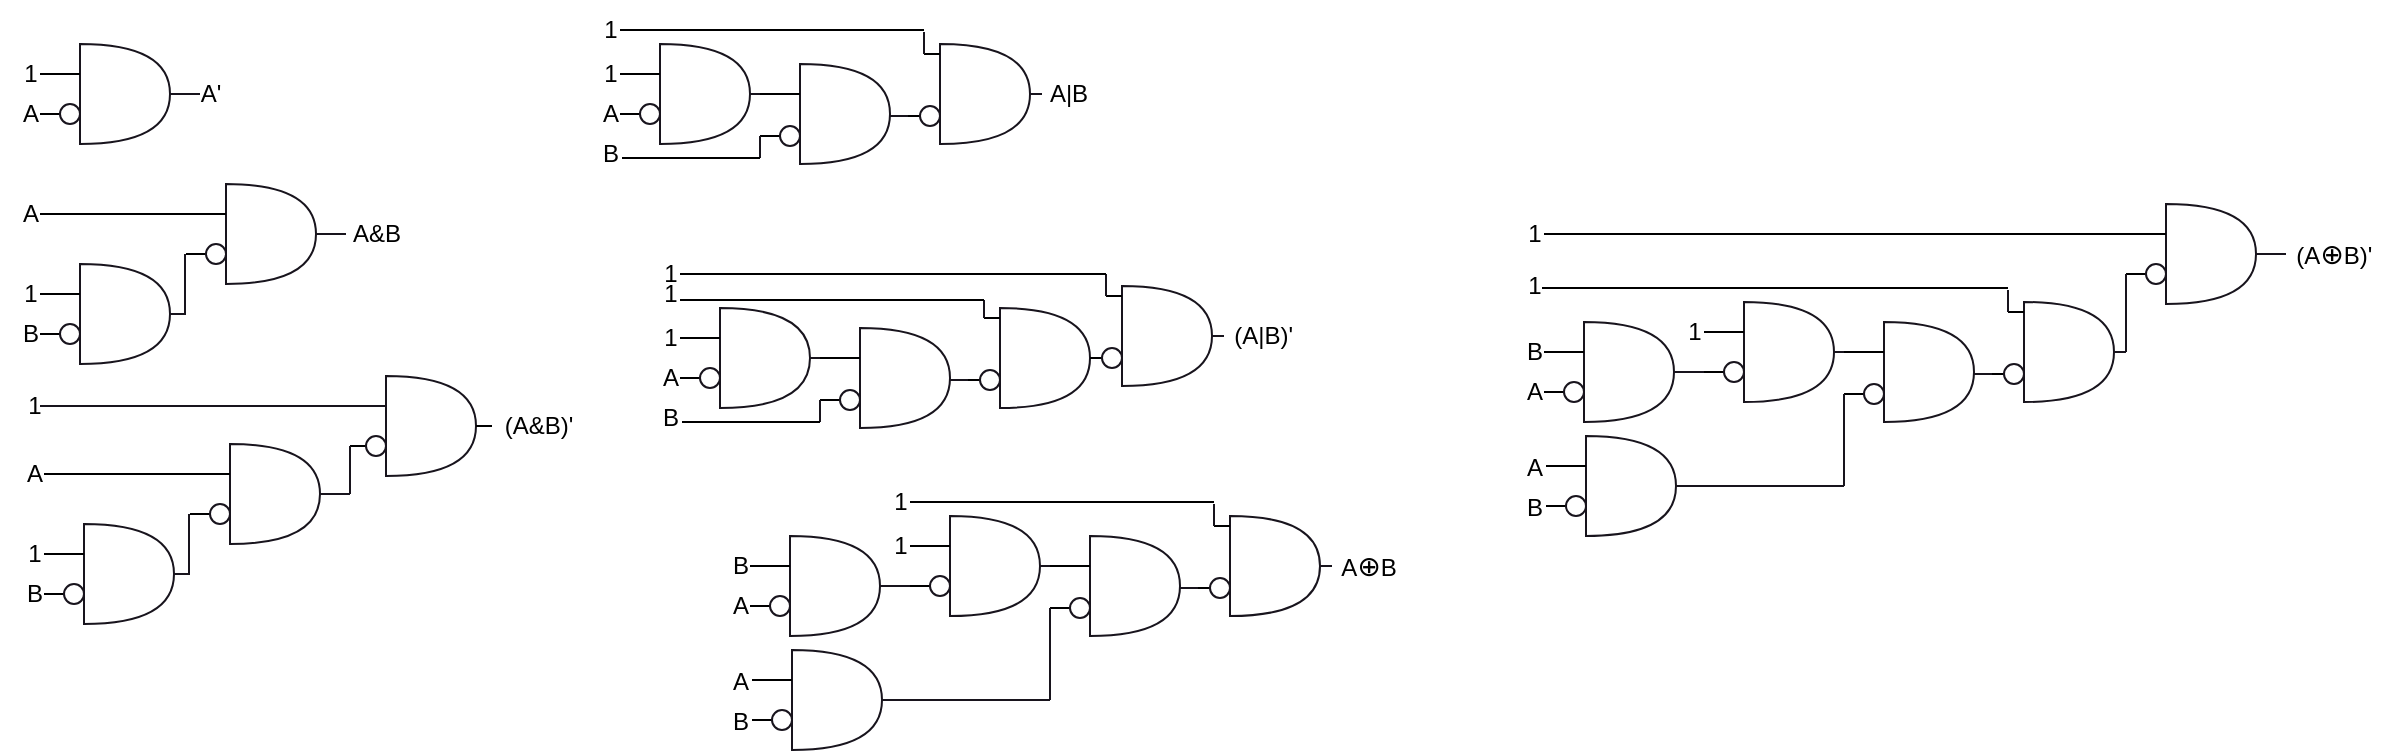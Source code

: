 <mxfile>
    <diagram id="cQ8Kx4W4zvEb0DRJ3Vg3" name="Page-1">
        <mxGraphModel dx="571" dy="501" grid="0" gridSize="10" guides="1" tooltips="1" connect="1" arrows="1" fold="1" page="0" pageScale="1" pageWidth="850" pageHeight="1100" background="#ffffff" math="0" shadow="0">
            <root>
                <mxCell id="0"/>
                <mxCell id="1" parent="0"/>
                <mxCell id="2" value="" style="shape=or;whiteSpace=wrap;html=1;fillColor=#FFFFFF;strokeColor=#18141D;" vertex="1" parent="1">
                    <mxGeometry x="10" y="-90" width="45" height="50" as="geometry"/>
                </mxCell>
                <mxCell id="3" value="" style="line;strokeWidth=1;html=1;strokeColor=#000000;" vertex="1" parent="1">
                    <mxGeometry x="-10" y="-80" width="20" height="10" as="geometry"/>
                </mxCell>
                <mxCell id="4" value="" style="line;strokeWidth=1;html=1;strokeColor=#000000;" vertex="1" parent="1">
                    <mxGeometry x="-10" y="-60" width="10" height="10" as="geometry"/>
                </mxCell>
                <mxCell id="5" value="" style="ellipse;whiteSpace=wrap;html=1;aspect=fixed;strokeColor=#18141D;strokeWidth=1;fillColor=#FFFFFF;" vertex="1" parent="1">
                    <mxGeometry y="-60" width="10" height="10" as="geometry"/>
                </mxCell>
                <mxCell id="6" value="&lt;font color=&quot;#000000&quot;&gt;1&lt;/font&gt;" style="text;html=1;align=center;verticalAlign=middle;resizable=0;points=[];autosize=1;strokeColor=none;fillColor=none;" vertex="1" parent="1">
                    <mxGeometry x="-30" y="-90" width="30" height="30" as="geometry"/>
                </mxCell>
                <mxCell id="7" value="A" style="text;html=1;align=center;verticalAlign=middle;resizable=0;points=[];autosize=1;strokeColor=none;fillColor=none;fontColor=#000000;" vertex="1" parent="1">
                    <mxGeometry x="-30" y="-70" width="30" height="30" as="geometry"/>
                </mxCell>
                <mxCell id="9" value="" style="line;strokeWidth=1;html=1;strokeColor=#18141D;fontColor=#000000;fillColor=#FFFFFF;" vertex="1" parent="1">
                    <mxGeometry x="55" y="-70" width="15" height="10" as="geometry"/>
                </mxCell>
                <mxCell id="11" value="A'" style="text;html=1;align=center;verticalAlign=middle;resizable=0;points=[];autosize=1;strokeColor=none;fillColor=none;fontColor=#000000;" vertex="1" parent="1">
                    <mxGeometry x="60" y="-80" width="30" height="30" as="geometry"/>
                </mxCell>
                <mxCell id="12" value="" style="shape=or;whiteSpace=wrap;html=1;fillColor=#FFFFFF;strokeColor=#18141D;" vertex="1" parent="1">
                    <mxGeometry x="10" y="20" width="45" height="50" as="geometry"/>
                </mxCell>
                <mxCell id="13" value="" style="line;strokeWidth=1;html=1;strokeColor=#000000;" vertex="1" parent="1">
                    <mxGeometry x="-10" y="30" width="20" height="10" as="geometry"/>
                </mxCell>
                <mxCell id="14" value="" style="line;strokeWidth=1;html=1;strokeColor=#000000;" vertex="1" parent="1">
                    <mxGeometry x="-10" y="50" width="10" height="10" as="geometry"/>
                </mxCell>
                <mxCell id="15" value="" style="ellipse;whiteSpace=wrap;html=1;aspect=fixed;strokeColor=#18141D;strokeWidth=1;fillColor=#FFFFFF;" vertex="1" parent="1">
                    <mxGeometry y="50" width="10" height="10" as="geometry"/>
                </mxCell>
                <mxCell id="16" value="&lt;font color=&quot;#000000&quot;&gt;1&lt;/font&gt;" style="text;html=1;align=center;verticalAlign=middle;resizable=0;points=[];autosize=1;strokeColor=none;fillColor=none;" vertex="1" parent="1">
                    <mxGeometry x="-30" y="20" width="30" height="30" as="geometry"/>
                </mxCell>
                <mxCell id="17" value="B" style="text;html=1;align=center;verticalAlign=middle;resizable=0;points=[];autosize=1;strokeColor=none;fillColor=none;fontColor=#000000;" vertex="1" parent="1">
                    <mxGeometry x="-30" y="40" width="30" height="30" as="geometry"/>
                </mxCell>
                <mxCell id="18" value="" style="line;strokeWidth=1;html=1;strokeColor=#18141D;fontColor=#000000;fillColor=#FFFFFF;" vertex="1" parent="1">
                    <mxGeometry x="55" y="40" width="8" height="10" as="geometry"/>
                </mxCell>
                <mxCell id="20" value="" style="shape=or;whiteSpace=wrap;html=1;fillColor=#FFFFFF;strokeColor=#18141D;" vertex="1" parent="1">
                    <mxGeometry x="83" y="-20" width="45" height="50" as="geometry"/>
                </mxCell>
                <mxCell id="21" value="" style="line;strokeWidth=1;html=1;strokeColor=#000000;" vertex="1" parent="1">
                    <mxGeometry x="-10" y="-10" width="93" height="10" as="geometry"/>
                </mxCell>
                <mxCell id="22" value="" style="line;strokeWidth=1;html=1;strokeColor=#000000;" vertex="1" parent="1">
                    <mxGeometry x="63" y="10" width="10" height="10" as="geometry"/>
                </mxCell>
                <mxCell id="23" value="" style="ellipse;whiteSpace=wrap;html=1;aspect=fixed;strokeColor=#18141D;strokeWidth=1;fillColor=#FFFFFF;" vertex="1" parent="1">
                    <mxGeometry x="73" y="10" width="10" height="10" as="geometry"/>
                </mxCell>
                <mxCell id="24" value="&lt;font color=&quot;#000000&quot;&gt;A&lt;/font&gt;" style="text;html=1;align=center;verticalAlign=middle;resizable=0;points=[];autosize=1;strokeColor=none;fillColor=none;" vertex="1" parent="1">
                    <mxGeometry x="-28" y="-18" width="26" height="26" as="geometry"/>
                </mxCell>
                <mxCell id="26" value="" style="line;strokeWidth=1;html=1;strokeColor=#18141D;fontColor=#000000;fillColor=#FFFFFF;" vertex="1" parent="1">
                    <mxGeometry x="128" width="15" height="10" as="geometry"/>
                </mxCell>
                <mxCell id="27" value="A&amp;amp;B" style="text;html=1;align=center;verticalAlign=middle;resizable=0;points=[];autosize=1;strokeColor=none;fillColor=none;fontColor=#000000;" vertex="1" parent="1">
                    <mxGeometry x="137" y="-8" width="42" height="26" as="geometry"/>
                </mxCell>
                <mxCell id="29" value="" style="line;strokeWidth=1;direction=south;html=1;strokeColor=#18141D;fontColor=#000000;fillColor=#FFFFFF;" vertex="1" parent="1">
                    <mxGeometry x="57.5" y="15" width="10" height="30" as="geometry"/>
                </mxCell>
                <mxCell id="30" value="" style="shape=or;whiteSpace=wrap;html=1;fillColor=#FFFFFF;strokeColor=#18141D;" vertex="1" parent="1">
                    <mxGeometry x="12" y="150" width="45" height="50" as="geometry"/>
                </mxCell>
                <mxCell id="31" value="" style="line;strokeWidth=1;html=1;strokeColor=#000000;" vertex="1" parent="1">
                    <mxGeometry x="-8" y="160" width="20" height="10" as="geometry"/>
                </mxCell>
                <mxCell id="32" value="" style="line;strokeWidth=1;html=1;strokeColor=#000000;" vertex="1" parent="1">
                    <mxGeometry x="-8" y="180" width="10" height="10" as="geometry"/>
                </mxCell>
                <mxCell id="33" value="" style="ellipse;whiteSpace=wrap;html=1;aspect=fixed;strokeColor=#18141D;strokeWidth=1;fillColor=#FFFFFF;" vertex="1" parent="1">
                    <mxGeometry x="2" y="180" width="10" height="10" as="geometry"/>
                </mxCell>
                <mxCell id="34" value="&lt;font color=&quot;#000000&quot;&gt;1&lt;/font&gt;" style="text;html=1;align=center;verticalAlign=middle;resizable=0;points=[];autosize=1;strokeColor=none;fillColor=none;" vertex="1" parent="1">
                    <mxGeometry x="-28" y="150" width="30" height="30" as="geometry"/>
                </mxCell>
                <mxCell id="35" value="B" style="text;html=1;align=center;verticalAlign=middle;resizable=0;points=[];autosize=1;strokeColor=none;fillColor=none;fontColor=#000000;" vertex="1" parent="1">
                    <mxGeometry x="-28" y="170" width="30" height="30" as="geometry"/>
                </mxCell>
                <mxCell id="36" value="" style="line;strokeWidth=1;html=1;strokeColor=#18141D;fontColor=#000000;fillColor=#FFFFFF;" vertex="1" parent="1">
                    <mxGeometry x="57" y="170" width="8" height="10" as="geometry"/>
                </mxCell>
                <mxCell id="37" value="" style="shape=or;whiteSpace=wrap;html=1;fillColor=#FFFFFF;strokeColor=#18141D;" vertex="1" parent="1">
                    <mxGeometry x="85" y="110" width="45" height="50" as="geometry"/>
                </mxCell>
                <mxCell id="38" value="" style="line;strokeWidth=1;html=1;strokeColor=#000000;" vertex="1" parent="1">
                    <mxGeometry x="-8" y="120" width="93" height="10" as="geometry"/>
                </mxCell>
                <mxCell id="39" value="" style="line;strokeWidth=1;html=1;strokeColor=#000000;" vertex="1" parent="1">
                    <mxGeometry x="65" y="140" width="10" height="10" as="geometry"/>
                </mxCell>
                <mxCell id="40" value="" style="ellipse;whiteSpace=wrap;html=1;aspect=fixed;strokeColor=#18141D;strokeWidth=1;fillColor=#FFFFFF;" vertex="1" parent="1">
                    <mxGeometry x="75" y="140" width="10" height="10" as="geometry"/>
                </mxCell>
                <mxCell id="41" value="&lt;font color=&quot;#000000&quot;&gt;A&lt;/font&gt;" style="text;html=1;align=center;verticalAlign=middle;resizable=0;points=[];autosize=1;strokeColor=none;fillColor=none;" vertex="1" parent="1">
                    <mxGeometry x="-26" y="112" width="26" height="26" as="geometry"/>
                </mxCell>
                <mxCell id="42" value="" style="line;strokeWidth=1;html=1;strokeColor=#18141D;fontColor=#000000;fillColor=#FFFFFF;" vertex="1" parent="1">
                    <mxGeometry x="130" y="130" width="15" height="10" as="geometry"/>
                </mxCell>
                <mxCell id="43" value="&amp;nbsp; &amp;nbsp; &amp;nbsp; (A&amp;amp;B)'" style="text;html=1;align=center;verticalAlign=middle;resizable=0;points=[];autosize=1;strokeColor=none;fillColor=none;fontColor=#000000;" vertex="1" parent="1">
                    <mxGeometry x="189" y="86" width="80" height="30" as="geometry"/>
                </mxCell>
                <mxCell id="44" value="" style="line;strokeWidth=1;direction=south;html=1;strokeColor=#18141D;fontColor=#000000;fillColor=#FFFFFF;" vertex="1" parent="1">
                    <mxGeometry x="59.5" y="145" width="10" height="30" as="geometry"/>
                </mxCell>
                <mxCell id="45" value="" style="shape=or;whiteSpace=wrap;html=1;fillColor=#FFFFFF;strokeColor=#18141D;" vertex="1" parent="1">
                    <mxGeometry x="163" y="76" width="45" height="50" as="geometry"/>
                </mxCell>
                <mxCell id="46" value="" style="line;strokeWidth=1;html=1;strokeColor=#000000;" vertex="1" parent="1">
                    <mxGeometry x="145" y="106" width="8" height="10" as="geometry"/>
                </mxCell>
                <mxCell id="48" value="" style="ellipse;whiteSpace=wrap;html=1;aspect=fixed;strokeColor=#18141D;strokeWidth=1;fillColor=#FFFFFF;" vertex="1" parent="1">
                    <mxGeometry x="153" y="106" width="10" height="10" as="geometry"/>
                </mxCell>
                <mxCell id="49" value="&lt;font color=&quot;#000000&quot;&gt;1&lt;/font&gt;" style="text;html=1;align=center;verticalAlign=middle;resizable=0;points=[];autosize=1;strokeColor=none;fillColor=none;" vertex="1" parent="1">
                    <mxGeometry x="-28" y="76" width="30" height="30" as="geometry"/>
                </mxCell>
                <mxCell id="51" value="" style="line;strokeWidth=1;html=1;strokeColor=#18141D;fontColor=#000000;fillColor=#FFFFFF;" vertex="1" parent="1">
                    <mxGeometry x="-10" y="86" width="173" height="10" as="geometry"/>
                </mxCell>
                <mxCell id="54" value="" style="line;strokeWidth=1;direction=south;html=1;strokeColor=#18141D;fontColor=#000000;fillColor=#FFFFFF;" vertex="1" parent="1">
                    <mxGeometry x="140" y="111" width="10" height="24" as="geometry"/>
                </mxCell>
                <mxCell id="58" value="" style="line;strokeWidth=1;html=1;strokeColor=#000000;" vertex="1" parent="1">
                    <mxGeometry x="208" y="96" width="8" height="10" as="geometry"/>
                </mxCell>
                <mxCell id="67" value="" style="shape=or;whiteSpace=wrap;html=1;fillColor=#FFFFFF;strokeColor=#18141D;" vertex="1" parent="1">
                    <mxGeometry x="300" y="-90" width="45" height="50" as="geometry"/>
                </mxCell>
                <mxCell id="68" value="" style="line;strokeWidth=1;html=1;strokeColor=#000000;" vertex="1" parent="1">
                    <mxGeometry x="280" y="-80" width="20" height="10" as="geometry"/>
                </mxCell>
                <mxCell id="69" value="" style="line;strokeWidth=1;html=1;strokeColor=#000000;" vertex="1" parent="1">
                    <mxGeometry x="280" y="-60" width="10" height="10" as="geometry"/>
                </mxCell>
                <mxCell id="70" value="" style="ellipse;whiteSpace=wrap;html=1;aspect=fixed;strokeColor=#18141D;strokeWidth=1;fillColor=#FFFFFF;" vertex="1" parent="1">
                    <mxGeometry x="290" y="-60" width="10" height="10" as="geometry"/>
                </mxCell>
                <mxCell id="71" value="&lt;font color=&quot;#000000&quot;&gt;1&lt;/font&gt;" style="text;html=1;align=center;verticalAlign=middle;resizable=0;points=[];autosize=1;strokeColor=none;fillColor=none;" vertex="1" parent="1">
                    <mxGeometry x="260" y="-90" width="30" height="30" as="geometry"/>
                </mxCell>
                <mxCell id="72" value="A" style="text;html=1;align=center;verticalAlign=middle;resizable=0;points=[];autosize=1;strokeColor=none;fillColor=none;fontColor=#000000;" vertex="1" parent="1">
                    <mxGeometry x="260" y="-70" width="30" height="30" as="geometry"/>
                </mxCell>
                <mxCell id="73" value="" style="line;strokeWidth=1;html=1;strokeColor=#18141D;fontColor=#000000;fillColor=#FFFFFF;" vertex="1" parent="1">
                    <mxGeometry x="345" y="-70" width="5" height="10" as="geometry"/>
                </mxCell>
                <mxCell id="75" value="" style="shape=or;whiteSpace=wrap;html=1;fillColor=#FFFFFF;strokeColor=#18141D;" vertex="1" parent="1">
                    <mxGeometry x="370" y="-80" width="45" height="50" as="geometry"/>
                </mxCell>
                <mxCell id="76" value="" style="line;strokeWidth=1;html=1;strokeColor=#000000;" vertex="1" parent="1">
                    <mxGeometry x="350" y="-70" width="20" height="10" as="geometry"/>
                </mxCell>
                <mxCell id="77" value="" style="line;strokeWidth=1;html=1;strokeColor=#000000;" vertex="1" parent="1">
                    <mxGeometry x="350" y="-49" width="10" height="10" as="geometry"/>
                </mxCell>
                <mxCell id="78" value="" style="ellipse;whiteSpace=wrap;html=1;aspect=fixed;strokeColor=#18141D;strokeWidth=1;fillColor=#FFFFFF;" vertex="1" parent="1">
                    <mxGeometry x="360" y="-49" width="10" height="10" as="geometry"/>
                </mxCell>
                <mxCell id="80" value="B" style="text;html=1;align=center;verticalAlign=middle;resizable=0;points=[];autosize=1;strokeColor=none;fillColor=none;fontColor=#000000;" vertex="1" parent="1">
                    <mxGeometry x="260" y="-50" width="30" height="30" as="geometry"/>
                </mxCell>
                <mxCell id="81" value="" style="line;strokeWidth=1;html=1;strokeColor=#18141D;fontColor=#000000;fillColor=#FFFFFF;" vertex="1" parent="1">
                    <mxGeometry x="415" y="-59" width="15" height="10" as="geometry"/>
                </mxCell>
                <mxCell id="83" value="" style="line;strokeWidth=1;direction=south;html=1;strokeColor=#18141D;fontColor=#000000;fillColor=#FFFFFF;" vertex="1" parent="1">
                    <mxGeometry x="345" y="-44" width="10" height="11" as="geometry"/>
                </mxCell>
                <mxCell id="84" value="" style="shape=or;whiteSpace=wrap;html=1;fillColor=#FFFFFF;strokeColor=#18141D;" vertex="1" parent="1">
                    <mxGeometry x="440" y="-90" width="45" height="50" as="geometry"/>
                </mxCell>
                <mxCell id="85" value="" style="line;strokeWidth=1;html=1;strokeColor=#000000;" vertex="1" parent="1">
                    <mxGeometry x="432" y="-90" width="8" height="10" as="geometry"/>
                </mxCell>
                <mxCell id="86" value="" style="line;strokeWidth=1;html=1;strokeColor=#000000;" vertex="1" parent="1">
                    <mxGeometry x="424" y="-59" width="6" height="10" as="geometry"/>
                </mxCell>
                <mxCell id="87" value="" style="ellipse;whiteSpace=wrap;html=1;aspect=fixed;strokeColor=#18141D;strokeWidth=1;fillColor=#FFFFFF;" vertex="1" parent="1">
                    <mxGeometry x="430" y="-59" width="10" height="10" as="geometry"/>
                </mxCell>
                <mxCell id="88" value="&lt;font color=&quot;#000000&quot;&gt;1&lt;/font&gt;" style="text;html=1;align=center;verticalAlign=middle;resizable=0;points=[];autosize=1;strokeColor=none;fillColor=none;" vertex="1" parent="1">
                    <mxGeometry x="260" y="-112" width="30" height="30" as="geometry"/>
                </mxCell>
                <mxCell id="92" value="" style="line;strokeWidth=1;html=1;strokeColor=#000000;" vertex="1" parent="1">
                    <mxGeometry x="281" y="-38" width="69" height="10" as="geometry"/>
                </mxCell>
                <mxCell id="96" value="" style="line;strokeWidth=1;direction=south;html=1;strokeColor=#18141D;fontColor=#000000;fillColor=#FFFFFF;" vertex="1" parent="1">
                    <mxGeometry x="427" y="-96" width="10" height="11" as="geometry"/>
                </mxCell>
                <mxCell id="97" value="" style="line;strokeWidth=1;html=1;strokeColor=#000000;" vertex="1" parent="1">
                    <mxGeometry x="280" y="-102" width="152" height="10" as="geometry"/>
                </mxCell>
                <mxCell id="98" value="" style="line;strokeWidth=1;html=1;strokeColor=#18141D;fontColor=#000000;fillColor=#FFFFFF;" vertex="1" parent="1">
                    <mxGeometry x="485" y="-70" width="6" height="10" as="geometry"/>
                </mxCell>
                <mxCell id="99" value="A|B" style="text;html=1;align=center;verticalAlign=middle;resizable=0;points=[];autosize=1;strokeColor=none;fillColor=none;fontColor=#000000;" vertex="1" parent="1">
                    <mxGeometry x="485" y="-78" width="37" height="26" as="geometry"/>
                </mxCell>
                <mxCell id="100" value="" style="shape=or;whiteSpace=wrap;html=1;fillColor=#FFFFFF;strokeColor=#18141D;" vertex="1" parent="1">
                    <mxGeometry x="330" y="42" width="45" height="50" as="geometry"/>
                </mxCell>
                <mxCell id="101" value="" style="line;strokeWidth=1;html=1;strokeColor=#000000;" vertex="1" parent="1">
                    <mxGeometry x="310" y="52" width="20" height="10" as="geometry"/>
                </mxCell>
                <mxCell id="102" value="" style="line;strokeWidth=1;html=1;strokeColor=#000000;" vertex="1" parent="1">
                    <mxGeometry x="310" y="72" width="10" height="10" as="geometry"/>
                </mxCell>
                <mxCell id="103" value="" style="ellipse;whiteSpace=wrap;html=1;aspect=fixed;strokeColor=#18141D;strokeWidth=1;fillColor=#FFFFFF;" vertex="1" parent="1">
                    <mxGeometry x="320" y="72" width="10" height="10" as="geometry"/>
                </mxCell>
                <mxCell id="104" value="&lt;font color=&quot;#000000&quot;&gt;1&lt;/font&gt;" style="text;html=1;align=center;verticalAlign=middle;resizable=0;points=[];autosize=1;strokeColor=none;fillColor=none;" vertex="1" parent="1">
                    <mxGeometry x="290" y="42" width="30" height="30" as="geometry"/>
                </mxCell>
                <mxCell id="105" value="A" style="text;html=1;align=center;verticalAlign=middle;resizable=0;points=[];autosize=1;strokeColor=none;fillColor=none;fontColor=#000000;" vertex="1" parent="1">
                    <mxGeometry x="290" y="62" width="30" height="30" as="geometry"/>
                </mxCell>
                <mxCell id="106" value="" style="line;strokeWidth=1;html=1;strokeColor=#18141D;fontColor=#000000;fillColor=#FFFFFF;" vertex="1" parent="1">
                    <mxGeometry x="375" y="62" width="5" height="10" as="geometry"/>
                </mxCell>
                <mxCell id="107" value="" style="shape=or;whiteSpace=wrap;html=1;fillColor=#FFFFFF;strokeColor=#18141D;" vertex="1" parent="1">
                    <mxGeometry x="400" y="52" width="45" height="50" as="geometry"/>
                </mxCell>
                <mxCell id="108" value="" style="line;strokeWidth=1;html=1;strokeColor=#000000;" vertex="1" parent="1">
                    <mxGeometry x="380" y="62" width="20" height="10" as="geometry"/>
                </mxCell>
                <mxCell id="109" value="" style="line;strokeWidth=1;html=1;strokeColor=#000000;" vertex="1" parent="1">
                    <mxGeometry x="380" y="83" width="10" height="10" as="geometry"/>
                </mxCell>
                <mxCell id="110" value="" style="ellipse;whiteSpace=wrap;html=1;aspect=fixed;strokeColor=#18141D;strokeWidth=1;fillColor=#FFFFFF;" vertex="1" parent="1">
                    <mxGeometry x="390" y="83" width="10" height="10" as="geometry"/>
                </mxCell>
                <mxCell id="111" value="B" style="text;html=1;align=center;verticalAlign=middle;resizable=0;points=[];autosize=1;strokeColor=none;fillColor=none;fontColor=#000000;" vertex="1" parent="1">
                    <mxGeometry x="290" y="82" width="30" height="30" as="geometry"/>
                </mxCell>
                <mxCell id="112" value="" style="line;strokeWidth=1;html=1;strokeColor=#18141D;fontColor=#000000;fillColor=#FFFFFF;" vertex="1" parent="1">
                    <mxGeometry x="445" y="73" width="15" height="10" as="geometry"/>
                </mxCell>
                <mxCell id="113" value="" style="line;strokeWidth=1;direction=south;html=1;strokeColor=#18141D;fontColor=#000000;fillColor=#FFFFFF;" vertex="1" parent="1">
                    <mxGeometry x="375" y="88" width="10" height="11" as="geometry"/>
                </mxCell>
                <mxCell id="114" value="" style="shape=or;whiteSpace=wrap;html=1;fillColor=#FFFFFF;strokeColor=#18141D;" vertex="1" parent="1">
                    <mxGeometry x="470" y="42" width="45" height="50" as="geometry"/>
                </mxCell>
                <mxCell id="115" value="" style="line;strokeWidth=1;html=1;strokeColor=#000000;" vertex="1" parent="1">
                    <mxGeometry x="462" y="42" width="8" height="10" as="geometry"/>
                </mxCell>
                <mxCell id="116" value="" style="line;strokeWidth=1;html=1;strokeColor=#000000;" vertex="1" parent="1">
                    <mxGeometry x="454" y="73" width="6" height="10" as="geometry"/>
                </mxCell>
                <mxCell id="117" value="" style="ellipse;whiteSpace=wrap;html=1;aspect=fixed;strokeColor=#18141D;strokeWidth=1;fillColor=#FFFFFF;" vertex="1" parent="1">
                    <mxGeometry x="460" y="73" width="10" height="10" as="geometry"/>
                </mxCell>
                <mxCell id="118" value="&lt;font color=&quot;#000000&quot;&gt;1&lt;/font&gt;" style="text;html=1;align=center;verticalAlign=middle;resizable=0;points=[];autosize=1;strokeColor=none;fillColor=none;" vertex="1" parent="1">
                    <mxGeometry x="290" y="20" width="30" height="30" as="geometry"/>
                </mxCell>
                <mxCell id="119" value="" style="line;strokeWidth=1;html=1;strokeColor=#000000;" vertex="1" parent="1">
                    <mxGeometry x="311" y="94" width="69" height="10" as="geometry"/>
                </mxCell>
                <mxCell id="120" value="" style="line;strokeWidth=1;direction=south;html=1;strokeColor=#18141D;fontColor=#000000;fillColor=#FFFFFF;" vertex="1" parent="1">
                    <mxGeometry x="457" y="38" width="10" height="9" as="geometry"/>
                </mxCell>
                <mxCell id="121" value="" style="line;strokeWidth=1;html=1;strokeColor=#000000;" vertex="1" parent="1">
                    <mxGeometry x="310" y="33" width="152" height="10" as="geometry"/>
                </mxCell>
                <mxCell id="122" value="" style="line;strokeWidth=1;html=1;strokeColor=#18141D;fontColor=#000000;fillColor=#FFFFFF;" vertex="1" parent="1">
                    <mxGeometry x="515" y="62" width="6" height="10" as="geometry"/>
                </mxCell>
                <mxCell id="124" value="" style="shape=or;whiteSpace=wrap;html=1;fillColor=#FFFFFF;strokeColor=#18141D;" vertex="1" parent="1">
                    <mxGeometry x="531" y="31" width="45" height="50" as="geometry"/>
                </mxCell>
                <mxCell id="125" value="" style="line;strokeWidth=1;html=1;strokeColor=#000000;" vertex="1" parent="1">
                    <mxGeometry x="523" y="31" width="8" height="10" as="geometry"/>
                </mxCell>
                <mxCell id="126" value="" style="line;strokeWidth=1;html=1;strokeColor=#000000;" vertex="1" parent="1">
                    <mxGeometry x="515" y="62" width="6" height="10" as="geometry"/>
                </mxCell>
                <mxCell id="127" value="" style="ellipse;whiteSpace=wrap;html=1;aspect=fixed;strokeColor=#18141D;strokeWidth=1;fillColor=#FFFFFF;" vertex="1" parent="1">
                    <mxGeometry x="521" y="62" width="10" height="10" as="geometry"/>
                </mxCell>
                <mxCell id="128" value="" style="line;strokeWidth=1;direction=south;html=1;strokeColor=#18141D;fontColor=#000000;fillColor=#FFFFFF;" vertex="1" parent="1">
                    <mxGeometry x="518" y="25" width="10" height="11" as="geometry"/>
                </mxCell>
                <mxCell id="129" value="" style="line;strokeWidth=1;html=1;strokeColor=#18141D;fontColor=#000000;fillColor=#FFFFFF;" vertex="1" parent="1">
                    <mxGeometry x="576" y="51" width="6" height="10" as="geometry"/>
                </mxCell>
                <mxCell id="130" value="" style="line;strokeWidth=1;html=1;strokeColor=#000000;" vertex="1" parent="1">
                    <mxGeometry x="310" y="20" width="213" height="10" as="geometry"/>
                </mxCell>
                <mxCell id="131" value="&lt;font color=&quot;#000000&quot;&gt;1&lt;/font&gt;" style="text;html=1;align=center;verticalAlign=middle;resizable=0;points=[];autosize=1;strokeColor=none;fillColor=none;" vertex="1" parent="1">
                    <mxGeometry x="290" y="10" width="30" height="30" as="geometry"/>
                </mxCell>
                <mxCell id="132" value="&amp;nbsp; (A|B)'" style="text;html=1;align=center;verticalAlign=middle;resizable=0;points=[];autosize=1;strokeColor=none;fillColor=none;fontColor=#000000;" vertex="1" parent="1">
                    <mxGeometry x="571" y="43" width="54" height="26" as="geometry"/>
                </mxCell>
                <mxCell id="133" value="" style="shape=or;whiteSpace=wrap;html=1;fillColor=#FFFFFF;strokeColor=#18141D;" vertex="1" parent="1">
                    <mxGeometry x="365" y="156" width="45" height="50" as="geometry"/>
                </mxCell>
                <mxCell id="134" value="" style="line;strokeWidth=1;html=1;strokeColor=#000000;" vertex="1" parent="1">
                    <mxGeometry x="345" y="166" width="20" height="10" as="geometry"/>
                </mxCell>
                <mxCell id="135" value="" style="line;strokeWidth=1;html=1;strokeColor=#000000;" vertex="1" parent="1">
                    <mxGeometry x="345" y="186" width="10" height="10" as="geometry"/>
                </mxCell>
                <mxCell id="136" value="" style="ellipse;whiteSpace=wrap;html=1;aspect=fixed;strokeColor=#18141D;strokeWidth=1;fillColor=#FFFFFF;" vertex="1" parent="1">
                    <mxGeometry x="355" y="186" width="10" height="10" as="geometry"/>
                </mxCell>
                <mxCell id="137" value="&lt;font color=&quot;#000000&quot;&gt;B&lt;/font&gt;" style="text;html=1;align=center;verticalAlign=middle;resizable=0;points=[];autosize=1;strokeColor=none;fillColor=none;" vertex="1" parent="1">
                    <mxGeometry x="327" y="158" width="26" height="26" as="geometry"/>
                </mxCell>
                <mxCell id="138" value="A" style="text;html=1;align=center;verticalAlign=middle;resizable=0;points=[];autosize=1;strokeColor=none;fillColor=none;fontColor=#000000;" vertex="1" parent="1">
                    <mxGeometry x="325" y="176" width="30" height="30" as="geometry"/>
                </mxCell>
                <mxCell id="139" value="" style="line;strokeWidth=1;html=1;strokeColor=#18141D;fontColor=#000000;fillColor=#FFFFFF;" vertex="1" parent="1">
                    <mxGeometry x="410" y="176" width="15" height="10" as="geometry"/>
                </mxCell>
                <mxCell id="141" value="" style="shape=or;whiteSpace=wrap;html=1;fillColor=#FFFFFF;strokeColor=#18141D;" vertex="1" parent="1">
                    <mxGeometry x="366" y="213" width="45" height="50" as="geometry"/>
                </mxCell>
                <mxCell id="142" value="" style="line;strokeWidth=1;html=1;strokeColor=#000000;" vertex="1" parent="1">
                    <mxGeometry x="346" y="223" width="20" height="10" as="geometry"/>
                </mxCell>
                <mxCell id="143" value="" style="line;strokeWidth=1;html=1;strokeColor=#000000;" vertex="1" parent="1">
                    <mxGeometry x="346" y="243" width="10" height="10" as="geometry"/>
                </mxCell>
                <mxCell id="144" value="" style="ellipse;whiteSpace=wrap;html=1;aspect=fixed;strokeColor=#18141D;strokeWidth=1;fillColor=#FFFFFF;" vertex="1" parent="1">
                    <mxGeometry x="356" y="243" width="10" height="10" as="geometry"/>
                </mxCell>
                <mxCell id="145" value="&lt;font color=&quot;#000000&quot;&gt;A&lt;/font&gt;" style="text;html=1;align=center;verticalAlign=middle;resizable=0;points=[];autosize=1;strokeColor=none;fillColor=none;" vertex="1" parent="1">
                    <mxGeometry x="327" y="216" width="26" height="26" as="geometry"/>
                </mxCell>
                <mxCell id="146" value="B" style="text;html=1;align=center;verticalAlign=middle;resizable=0;points=[];autosize=1;strokeColor=none;fillColor=none;fontColor=#000000;" vertex="1" parent="1">
                    <mxGeometry x="327" y="236" width="26" height="26" as="geometry"/>
                </mxCell>
                <mxCell id="147" value="" style="line;strokeWidth=1;html=1;strokeColor=#18141D;fontColor=#000000;fillColor=#FFFFFF;" vertex="1" parent="1">
                    <mxGeometry x="411" y="233" width="84" height="10" as="geometry"/>
                </mxCell>
                <mxCell id="163" value="" style="shape=or;whiteSpace=wrap;html=1;fillColor=#FFFFFF;strokeColor=#18141D;" vertex="1" parent="1">
                    <mxGeometry x="445" y="146" width="45" height="50" as="geometry"/>
                </mxCell>
                <mxCell id="164" value="" style="line;strokeWidth=1;html=1;strokeColor=#000000;" vertex="1" parent="1">
                    <mxGeometry x="425" y="156" width="20" height="10" as="geometry"/>
                </mxCell>
                <mxCell id="165" value="" style="line;strokeWidth=1;html=1;strokeColor=#000000;" vertex="1" parent="1">
                    <mxGeometry x="425" y="176" width="10" height="10" as="geometry"/>
                </mxCell>
                <mxCell id="166" value="" style="ellipse;whiteSpace=wrap;html=1;aspect=fixed;strokeColor=#18141D;strokeWidth=1;fillColor=#FFFFFF;" vertex="1" parent="1">
                    <mxGeometry x="435" y="176" width="10" height="10" as="geometry"/>
                </mxCell>
                <mxCell id="167" value="&lt;font color=&quot;#000000&quot;&gt;1&lt;/font&gt;" style="text;html=1;align=center;verticalAlign=middle;resizable=0;points=[];autosize=1;strokeColor=none;fillColor=none;" vertex="1" parent="1">
                    <mxGeometry x="405" y="146" width="30" height="30" as="geometry"/>
                </mxCell>
                <mxCell id="169" value="" style="line;strokeWidth=1;html=1;strokeColor=#18141D;fontColor=#000000;fillColor=#FFFFFF;" vertex="1" parent="1">
                    <mxGeometry x="490" y="166" width="5" height="10" as="geometry"/>
                </mxCell>
                <mxCell id="170" value="" style="shape=or;whiteSpace=wrap;html=1;fillColor=#FFFFFF;strokeColor=#18141D;" vertex="1" parent="1">
                    <mxGeometry x="515" y="156" width="45" height="50" as="geometry"/>
                </mxCell>
                <mxCell id="171" value="" style="line;strokeWidth=1;html=1;strokeColor=#000000;" vertex="1" parent="1">
                    <mxGeometry x="495" y="166" width="20" height="10" as="geometry"/>
                </mxCell>
                <mxCell id="172" value="" style="line;strokeWidth=1;html=1;strokeColor=#000000;" vertex="1" parent="1">
                    <mxGeometry x="495" y="187" width="10" height="10" as="geometry"/>
                </mxCell>
                <mxCell id="173" value="" style="ellipse;whiteSpace=wrap;html=1;aspect=fixed;strokeColor=#18141D;strokeWidth=1;fillColor=#FFFFFF;" vertex="1" parent="1">
                    <mxGeometry x="505" y="187" width="10" height="10" as="geometry"/>
                </mxCell>
                <mxCell id="175" value="" style="line;strokeWidth=1;html=1;strokeColor=#18141D;fontColor=#000000;fillColor=#FFFFFF;" vertex="1" parent="1">
                    <mxGeometry x="560" y="177" width="15" height="10" as="geometry"/>
                </mxCell>
                <mxCell id="176" value="" style="line;strokeWidth=1;direction=south;html=1;strokeColor=#18141D;fontColor=#000000;fillColor=#FFFFFF;" vertex="1" parent="1">
                    <mxGeometry x="490" y="192" width="10" height="11" as="geometry"/>
                </mxCell>
                <mxCell id="177" value="" style="shape=or;whiteSpace=wrap;html=1;fillColor=#FFFFFF;strokeColor=#18141D;" vertex="1" parent="1">
                    <mxGeometry x="585" y="146" width="45" height="50" as="geometry"/>
                </mxCell>
                <mxCell id="178" value="" style="line;strokeWidth=1;html=1;strokeColor=#000000;" vertex="1" parent="1">
                    <mxGeometry x="577" y="146" width="8" height="10" as="geometry"/>
                </mxCell>
                <mxCell id="179" value="" style="line;strokeWidth=1;html=1;strokeColor=#000000;" vertex="1" parent="1">
                    <mxGeometry x="569" y="177" width="6" height="10" as="geometry"/>
                </mxCell>
                <mxCell id="180" value="" style="ellipse;whiteSpace=wrap;html=1;aspect=fixed;strokeColor=#18141D;strokeWidth=1;fillColor=#FFFFFF;" vertex="1" parent="1">
                    <mxGeometry x="575" y="177" width="10" height="10" as="geometry"/>
                </mxCell>
                <mxCell id="181" value="&lt;font color=&quot;#000000&quot;&gt;1&lt;/font&gt;" style="text;html=1;align=center;verticalAlign=middle;resizable=0;points=[];autosize=1;strokeColor=none;fillColor=none;" vertex="1" parent="1">
                    <mxGeometry x="405" y="124" width="30" height="30" as="geometry"/>
                </mxCell>
                <mxCell id="183" value="" style="line;strokeWidth=1;direction=south;html=1;strokeColor=#18141D;fontColor=#000000;fillColor=#FFFFFF;" vertex="1" parent="1">
                    <mxGeometry x="572" y="140" width="10" height="11" as="geometry"/>
                </mxCell>
                <mxCell id="184" value="" style="line;strokeWidth=1;html=1;strokeColor=#000000;" vertex="1" parent="1">
                    <mxGeometry x="425" y="134" width="152" height="10" as="geometry"/>
                </mxCell>
                <mxCell id="185" value="" style="line;strokeWidth=1;html=1;strokeColor=#18141D;fontColor=#000000;fillColor=#FFFFFF;" vertex="1" parent="1">
                    <mxGeometry x="630" y="166" width="6" height="10" as="geometry"/>
                </mxCell>
                <mxCell id="186" value="A&lt;span style=&quot;font-family: Arial, sans-serif; font-size: 14px; text-align: left; background-color: rgb(255, 255, 255);&quot;&gt;⊕&lt;/span&gt;B" style="text;html=1;align=center;verticalAlign=middle;resizable=0;points=[];autosize=1;strokeColor=none;fillColor=none;fontColor=#000000;" vertex="1" parent="1">
                    <mxGeometry x="630" y="156.5" width="48" height="29" as="geometry"/>
                </mxCell>
                <mxCell id="187" value="" style="line;strokeWidth=1;direction=south;html=1;strokeColor=#18141D;fontColor=#000000;fillColor=#FFFFFF;" vertex="1" parent="1">
                    <mxGeometry x="490" y="203" width="10" height="35" as="geometry"/>
                </mxCell>
                <mxCell id="286" value="" style="shape=or;whiteSpace=wrap;html=1;fillColor=#FFFFFF;strokeColor=#18141D;" vertex="1" parent="1">
                    <mxGeometry x="762" y="49" width="45" height="50" as="geometry"/>
                </mxCell>
                <mxCell id="287" value="" style="line;strokeWidth=1;html=1;strokeColor=#000000;" vertex="1" parent="1">
                    <mxGeometry x="742" y="59" width="20" height="10" as="geometry"/>
                </mxCell>
                <mxCell id="288" value="" style="line;strokeWidth=1;html=1;strokeColor=#000000;" vertex="1" parent="1">
                    <mxGeometry x="742" y="79" width="10" height="10" as="geometry"/>
                </mxCell>
                <mxCell id="289" value="" style="ellipse;whiteSpace=wrap;html=1;aspect=fixed;strokeColor=#18141D;strokeWidth=1;fillColor=#FFFFFF;" vertex="1" parent="1">
                    <mxGeometry x="752" y="79" width="10" height="10" as="geometry"/>
                </mxCell>
                <mxCell id="290" value="&lt;font color=&quot;#000000&quot;&gt;B&lt;/font&gt;" style="text;html=1;align=center;verticalAlign=middle;resizable=0;points=[];autosize=1;strokeColor=none;fillColor=none;" vertex="1" parent="1">
                    <mxGeometry x="724" y="51" width="26" height="26" as="geometry"/>
                </mxCell>
                <mxCell id="291" value="A" style="text;html=1;align=center;verticalAlign=middle;resizable=0;points=[];autosize=1;strokeColor=none;fillColor=none;fontColor=#000000;" vertex="1" parent="1">
                    <mxGeometry x="722" y="69" width="30" height="30" as="geometry"/>
                </mxCell>
                <mxCell id="292" value="" style="line;strokeWidth=1;html=1;strokeColor=#18141D;fontColor=#000000;fillColor=#FFFFFF;" vertex="1" parent="1">
                    <mxGeometry x="807" y="69" width="15" height="10" as="geometry"/>
                </mxCell>
                <mxCell id="293" value="" style="shape=or;whiteSpace=wrap;html=1;fillColor=#FFFFFF;strokeColor=#18141D;" vertex="1" parent="1">
                    <mxGeometry x="763" y="106" width="45" height="50" as="geometry"/>
                </mxCell>
                <mxCell id="294" value="" style="line;strokeWidth=1;html=1;strokeColor=#000000;" vertex="1" parent="1">
                    <mxGeometry x="743" y="116" width="20" height="10" as="geometry"/>
                </mxCell>
                <mxCell id="295" value="" style="line;strokeWidth=1;html=1;strokeColor=#000000;" vertex="1" parent="1">
                    <mxGeometry x="743" y="136" width="10" height="10" as="geometry"/>
                </mxCell>
                <mxCell id="296" value="" style="ellipse;whiteSpace=wrap;html=1;aspect=fixed;strokeColor=#18141D;strokeWidth=1;fillColor=#FFFFFF;" vertex="1" parent="1">
                    <mxGeometry x="753" y="136" width="10" height="10" as="geometry"/>
                </mxCell>
                <mxCell id="297" value="&lt;font color=&quot;#000000&quot;&gt;A&lt;/font&gt;" style="text;html=1;align=center;verticalAlign=middle;resizable=0;points=[];autosize=1;strokeColor=none;fillColor=none;" vertex="1" parent="1">
                    <mxGeometry x="724" y="109" width="26" height="26" as="geometry"/>
                </mxCell>
                <mxCell id="298" value="B" style="text;html=1;align=center;verticalAlign=middle;resizable=0;points=[];autosize=1;strokeColor=none;fillColor=none;fontColor=#000000;" vertex="1" parent="1">
                    <mxGeometry x="724" y="129" width="26" height="26" as="geometry"/>
                </mxCell>
                <mxCell id="299" value="" style="line;strokeWidth=1;html=1;strokeColor=#18141D;fontColor=#000000;fillColor=#FFFFFF;" vertex="1" parent="1">
                    <mxGeometry x="808" y="126" width="84" height="10" as="geometry"/>
                </mxCell>
                <mxCell id="300" value="" style="shape=or;whiteSpace=wrap;html=1;fillColor=#FFFFFF;strokeColor=#18141D;" vertex="1" parent="1">
                    <mxGeometry x="842" y="39" width="45" height="50" as="geometry"/>
                </mxCell>
                <mxCell id="301" value="" style="line;strokeWidth=1;html=1;strokeColor=#000000;" vertex="1" parent="1">
                    <mxGeometry x="822" y="49" width="20" height="10" as="geometry"/>
                </mxCell>
                <mxCell id="302" value="" style="line;strokeWidth=1;html=1;strokeColor=#000000;" vertex="1" parent="1">
                    <mxGeometry x="822" y="69" width="10" height="10" as="geometry"/>
                </mxCell>
                <mxCell id="303" value="" style="ellipse;whiteSpace=wrap;html=1;aspect=fixed;strokeColor=#18141D;strokeWidth=1;fillColor=#FFFFFF;" vertex="1" parent="1">
                    <mxGeometry x="832" y="69" width="10" height="10" as="geometry"/>
                </mxCell>
                <mxCell id="304" value="&lt;font color=&quot;#000000&quot;&gt;1&lt;/font&gt;" style="text;html=1;align=center;verticalAlign=middle;resizable=0;points=[];autosize=1;strokeColor=none;fillColor=none;" vertex="1" parent="1">
                    <mxGeometry x="802" y="39" width="30" height="30" as="geometry"/>
                </mxCell>
                <mxCell id="305" value="" style="line;strokeWidth=1;html=1;strokeColor=#18141D;fontColor=#000000;fillColor=#FFFFFF;" vertex="1" parent="1">
                    <mxGeometry x="887" y="59" width="5" height="10" as="geometry"/>
                </mxCell>
                <mxCell id="306" value="" style="shape=or;whiteSpace=wrap;html=1;fillColor=#FFFFFF;strokeColor=#18141D;" vertex="1" parent="1">
                    <mxGeometry x="912" y="49" width="45" height="50" as="geometry"/>
                </mxCell>
                <mxCell id="307" value="" style="line;strokeWidth=1;html=1;strokeColor=#000000;" vertex="1" parent="1">
                    <mxGeometry x="892" y="59" width="20" height="10" as="geometry"/>
                </mxCell>
                <mxCell id="308" value="" style="line;strokeWidth=1;html=1;strokeColor=#000000;" vertex="1" parent="1">
                    <mxGeometry x="892" y="80" width="10" height="10" as="geometry"/>
                </mxCell>
                <mxCell id="309" value="" style="ellipse;whiteSpace=wrap;html=1;aspect=fixed;strokeColor=#18141D;strokeWidth=1;fillColor=#FFFFFF;" vertex="1" parent="1">
                    <mxGeometry x="902" y="80" width="10" height="10" as="geometry"/>
                </mxCell>
                <mxCell id="310" value="" style="line;strokeWidth=1;html=1;strokeColor=#18141D;fontColor=#000000;fillColor=#FFFFFF;" vertex="1" parent="1">
                    <mxGeometry x="957" y="70" width="15" height="10" as="geometry"/>
                </mxCell>
                <mxCell id="311" value="" style="line;strokeWidth=1;direction=south;html=1;strokeColor=#18141D;fontColor=#000000;fillColor=#FFFFFF;" vertex="1" parent="1">
                    <mxGeometry x="887" y="85" width="10" height="11" as="geometry"/>
                </mxCell>
                <mxCell id="312" value="" style="shape=or;whiteSpace=wrap;html=1;fillColor=#FFFFFF;strokeColor=#18141D;" vertex="1" parent="1">
                    <mxGeometry x="982" y="39" width="45" height="50" as="geometry"/>
                </mxCell>
                <mxCell id="313" value="" style="line;strokeWidth=1;html=1;strokeColor=#000000;" vertex="1" parent="1">
                    <mxGeometry x="974" y="39" width="8" height="10" as="geometry"/>
                </mxCell>
                <mxCell id="314" value="" style="line;strokeWidth=1;html=1;strokeColor=#000000;" vertex="1" parent="1">
                    <mxGeometry x="966" y="70" width="6" height="10" as="geometry"/>
                </mxCell>
                <mxCell id="315" value="" style="ellipse;whiteSpace=wrap;html=1;aspect=fixed;strokeColor=#18141D;strokeWidth=1;fillColor=#FFFFFF;" vertex="1" parent="1">
                    <mxGeometry x="972" y="70" width="10" height="10" as="geometry"/>
                </mxCell>
                <mxCell id="316" value="&lt;font color=&quot;#000000&quot;&gt;1&lt;/font&gt;" style="text;html=1;align=center;verticalAlign=middle;resizable=0;points=[];autosize=1;strokeColor=none;fillColor=none;" vertex="1" parent="1">
                    <mxGeometry x="722" y="15.5" width="30" height="30" as="geometry"/>
                </mxCell>
                <mxCell id="317" value="" style="line;strokeWidth=1;direction=south;html=1;strokeColor=#18141D;fontColor=#000000;fillColor=#FFFFFF;" vertex="1" parent="1">
                    <mxGeometry x="969" y="33" width="10" height="11" as="geometry"/>
                </mxCell>
                <mxCell id="318" value="" style="line;strokeWidth=1;html=1;strokeColor=#000000;" vertex="1" parent="1">
                    <mxGeometry x="741" y="27" width="233" height="10" as="geometry"/>
                </mxCell>
                <mxCell id="319" value="" style="line;strokeWidth=1;html=1;strokeColor=#18141D;fontColor=#000000;fillColor=#FFFFFF;" vertex="1" parent="1">
                    <mxGeometry x="1027" y="59" width="6" height="10" as="geometry"/>
                </mxCell>
                <mxCell id="320" value="&amp;nbsp; &amp;nbsp; (A&lt;span style=&quot;font-family: Arial, sans-serif; font-size: 14px; text-align: left; background-color: rgb(255, 255, 255);&quot;&gt;⊕&lt;/span&gt;B)'" style="text;html=1;align=center;verticalAlign=middle;resizable=0;points=[];autosize=1;strokeColor=none;fillColor=none;fontColor=#000000;" vertex="1" parent="1">
                    <mxGeometry x="1094" width="72" height="29" as="geometry"/>
                </mxCell>
                <mxCell id="321" value="" style="line;strokeWidth=1;direction=south;html=1;strokeColor=#18141D;fontColor=#000000;fillColor=#FFFFFF;" vertex="1" parent="1">
                    <mxGeometry x="887" y="96" width="10" height="35" as="geometry"/>
                </mxCell>
                <mxCell id="322" value="" style="shape=or;whiteSpace=wrap;html=1;fillColor=#FFFFFF;strokeColor=#18141D;" vertex="1" parent="1">
                    <mxGeometry x="1053" y="-10" width="45" height="50" as="geometry"/>
                </mxCell>
                <mxCell id="323" value="" style="line;strokeWidth=1;html=1;strokeColor=#000000;" vertex="1" parent="1">
                    <mxGeometry x="742" width="311" height="10" as="geometry"/>
                </mxCell>
                <mxCell id="324" value="" style="line;strokeWidth=1;html=1;strokeColor=#000000;" vertex="1" parent="1">
                    <mxGeometry x="1033" y="20" width="10" height="10" as="geometry"/>
                </mxCell>
                <mxCell id="325" value="" style="ellipse;whiteSpace=wrap;html=1;aspect=fixed;strokeColor=#18141D;strokeWidth=1;fillColor=#FFFFFF;" vertex="1" parent="1">
                    <mxGeometry x="1043" y="20" width="10" height="10" as="geometry"/>
                </mxCell>
                <mxCell id="326" value="&lt;font color=&quot;#000000&quot;&gt;1&lt;/font&gt;" style="text;html=1;align=center;verticalAlign=middle;resizable=0;points=[];autosize=1;strokeColor=none;fillColor=none;" vertex="1" parent="1">
                    <mxGeometry x="722" y="-10" width="30" height="30" as="geometry"/>
                </mxCell>
                <mxCell id="328" value="" style="line;strokeWidth=1;html=1;strokeColor=#18141D;fontColor=#000000;fillColor=#FFFFFF;" vertex="1" parent="1">
                    <mxGeometry x="1098" y="10" width="15" height="10" as="geometry"/>
                </mxCell>
                <mxCell id="330" value="" style="line;strokeWidth=1;direction=south;html=1;strokeColor=#18141D;fontColor=#000000;fillColor=#FFFFFF;" vertex="1" parent="1">
                    <mxGeometry x="1028" y="25" width="10" height="39" as="geometry"/>
                </mxCell>
            </root>
        </mxGraphModel>
    </diagram>
</mxfile>